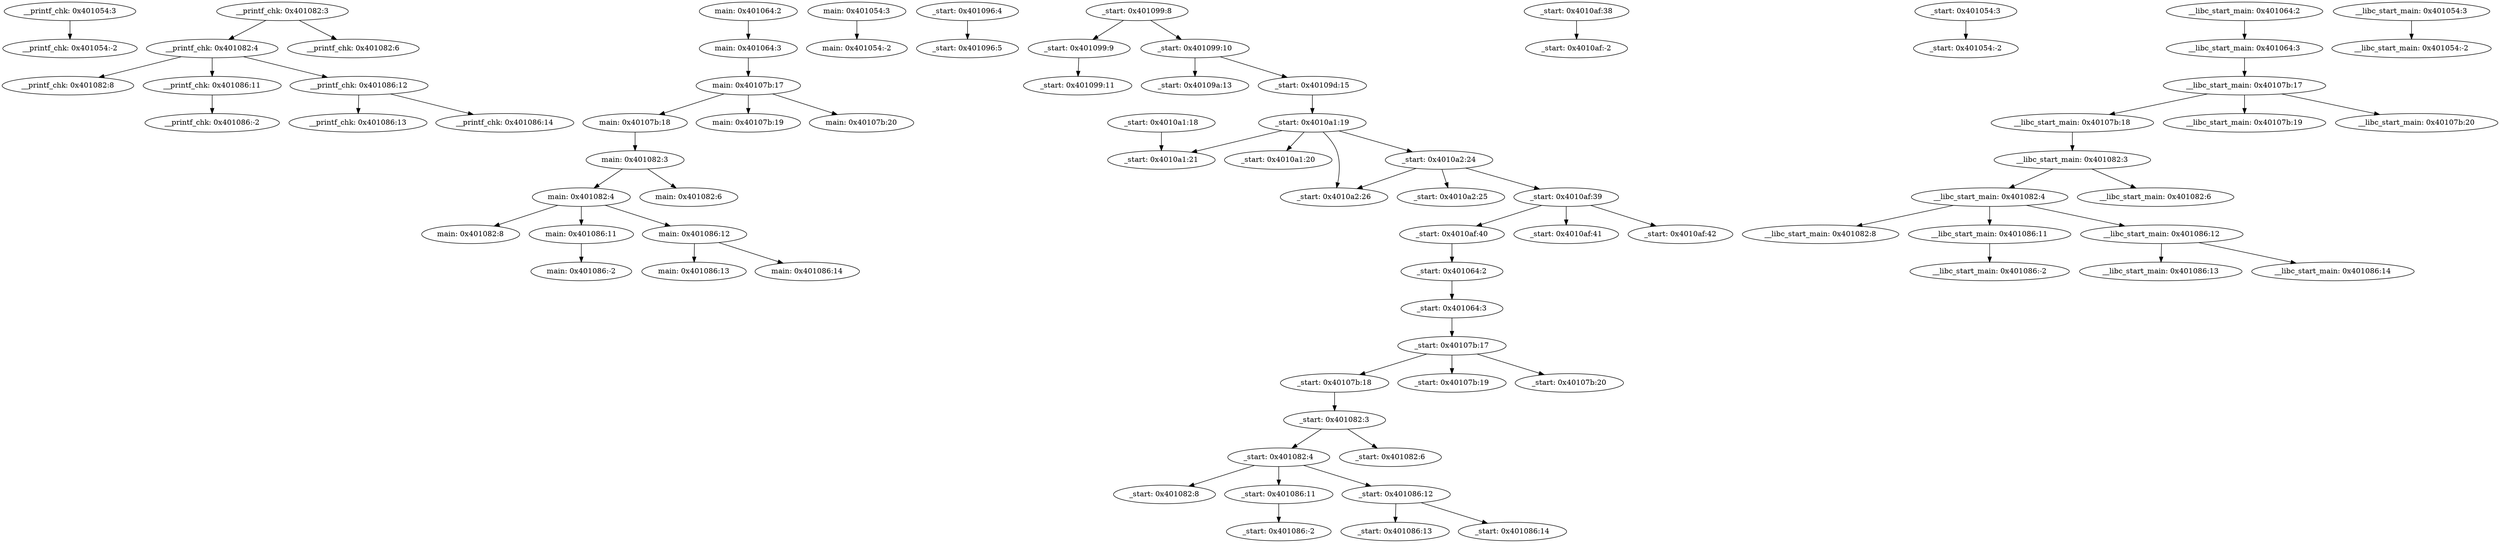 strict digraph {
__printf_chk_401054_3 [label="__printf_chk: 0x401054:3"];
"__printf_chk_401054_-2" [label="__printf_chk: 0x401054:-2"];
__printf_chk_401082_3 [label="__printf_chk: 0x401082:3"];
__printf_chk_401082_4 [label="__printf_chk: 0x401082:4"];
__printf_chk_401082_6 [label="__printf_chk: 0x401082:6"];
__printf_chk_401082_8 [label="__printf_chk: 0x401082:8"];
__printf_chk_401086_11 [label="__printf_chk: 0x401086:11"];
__printf_chk_401086_12 [label="__printf_chk: 0x401086:12"];
"__printf_chk_401086_-2" [label="__printf_chk: 0x401086:-2"];
__printf_chk_401086_13 [label="__printf_chk: 0x401086:13"];
__printf_chk_401086_14 [label="__printf_chk: 0x401086:14"];
main_401064_2 [label="main: 0x401064:2"];
main_401064_3 [label="main: 0x401064:3"];
main_40107b_17 [label="main: 0x40107b:17"];
main_40107b_18 [label="main: 0x40107b:18"];
main_40107b_19 [label="main: 0x40107b:19"];
main_40107b_20 [label="main: 0x40107b:20"];
main_401082_3 [label="main: 0x401082:3"];
main_401054_3 [label="main: 0x401054:3"];
"main_401054_-2" [label="main: 0x401054:-2"];
main_401082_4 [label="main: 0x401082:4"];
main_401082_6 [label="main: 0x401082:6"];
main_401082_8 [label="main: 0x401082:8"];
main_401086_11 [label="main: 0x401086:11"];
main_401086_12 [label="main: 0x401086:12"];
"main_401086_-2" [label="main: 0x401086:-2"];
main_401086_13 [label="main: 0x401086:13"];
main_401086_14 [label="main: 0x401086:14"];
_start_401096_4 [label="_start: 0x401096:4"];
_start_401096_5 [label="_start: 0x401096:5"];
_start_401099_8 [label="_start: 0x401099:8"];
_start_401099_9 [label="_start: 0x401099:9"];
_start_401099_10 [label="_start: 0x401099:10"];
_start_401099_11 [label="_start: 0x401099:11"];
_start_40109a_13 [label="_start: 0x40109a:13"];
_start_40109d_15 [label="_start: 0x40109d:15"];
_start_4010a1_19 [label="_start: 0x4010a1:19"];
_start_4010a1_20 [label="_start: 0x4010a1:20"];
_start_4010a1_21 [label="_start: 0x4010a1:21"];
_start_4010a2_24 [label="_start: 0x4010a2:24"];
_start_4010a2_26 [label="_start: 0x4010a2:26"];
_start_4010a1_18 [label="_start: 0x4010a1:18"];
_start_4010a2_25 [label="_start: 0x4010a2:25"];
_start_4010af_39 [label="_start: 0x4010af:39"];
_start_4010af_40 [label="_start: 0x4010af:40"];
_start_4010af_41 [label="_start: 0x4010af:41"];
_start_4010af_42 [label="_start: 0x4010af:42"];
_start_401064_2 [label="_start: 0x401064:2"];
_start_4010af_38 [label="_start: 0x4010af:38"];
"_start_4010af_-2" [label="_start: 0x4010af:-2"];
_start_401064_3 [label="_start: 0x401064:3"];
_start_40107b_17 [label="_start: 0x40107b:17"];
_start_40107b_18 [label="_start: 0x40107b:18"];
_start_40107b_19 [label="_start: 0x40107b:19"];
_start_40107b_20 [label="_start: 0x40107b:20"];
_start_401082_3 [label="_start: 0x401082:3"];
_start_401054_3 [label="_start: 0x401054:3"];
"_start_401054_-2" [label="_start: 0x401054:-2"];
_start_401082_4 [label="_start: 0x401082:4"];
_start_401082_6 [label="_start: 0x401082:6"];
_start_401082_8 [label="_start: 0x401082:8"];
_start_401086_11 [label="_start: 0x401086:11"];
_start_401086_12 [label="_start: 0x401086:12"];
"_start_401086_-2" [label="_start: 0x401086:-2"];
_start_401086_13 [label="_start: 0x401086:13"];
_start_401086_14 [label="_start: 0x401086:14"];
__libc_start_main_401064_2 [label="__libc_start_main: 0x401064:2"];
__libc_start_main_401064_3 [label="__libc_start_main: 0x401064:3"];
__libc_start_main_40107b_17 [label="__libc_start_main: 0x40107b:17"];
__libc_start_main_40107b_18 [label="__libc_start_main: 0x40107b:18"];
__libc_start_main_40107b_19 [label="__libc_start_main: 0x40107b:19"];
__libc_start_main_40107b_20 [label="__libc_start_main: 0x40107b:20"];
__libc_start_main_401082_3 [label="__libc_start_main: 0x401082:3"];
__libc_start_main_401054_3 [label="__libc_start_main: 0x401054:3"];
"__libc_start_main_401054_-2" [label="__libc_start_main: 0x401054:-2"];
__libc_start_main_401082_4 [label="__libc_start_main: 0x401082:4"];
__libc_start_main_401082_6 [label="__libc_start_main: 0x401082:6"];
__libc_start_main_401082_8 [label="__libc_start_main: 0x401082:8"];
__libc_start_main_401086_11 [label="__libc_start_main: 0x401086:11"];
__libc_start_main_401086_12 [label="__libc_start_main: 0x401086:12"];
"__libc_start_main_401086_-2" [label="__libc_start_main: 0x401086:-2"];
__libc_start_main_401086_13 [label="__libc_start_main: 0x401086:13"];
__libc_start_main_401086_14 [label="__libc_start_main: 0x401086:14"];
__printf_chk_401054_3 -> "__printf_chk_401054_-2";
__printf_chk_401082_3 -> __printf_chk_401082_4;
__printf_chk_401082_3 -> __printf_chk_401082_6;
__printf_chk_401082_4 -> __printf_chk_401082_8;
__printf_chk_401082_4 -> __printf_chk_401086_11;
__printf_chk_401082_4 -> __printf_chk_401086_12;
__printf_chk_401086_11 -> "__printf_chk_401086_-2";
__printf_chk_401086_12 -> __printf_chk_401086_13;
__printf_chk_401086_12 -> __printf_chk_401086_14;
main_401064_2 -> main_401064_3;
main_401064_3 -> main_40107b_17;
main_40107b_17 -> main_40107b_18;
main_40107b_17 -> main_40107b_19;
main_40107b_17 -> main_40107b_20;
main_40107b_18 -> main_401082_3;
main_401082_3 -> main_401082_4;
main_401082_3 -> main_401082_6;
main_401054_3 -> "main_401054_-2";
main_401082_4 -> main_401082_8;
main_401082_4 -> main_401086_11;
main_401082_4 -> main_401086_12;
main_401086_11 -> "main_401086_-2";
main_401086_12 -> main_401086_13;
main_401086_12 -> main_401086_14;
_start_401096_4 -> _start_401096_5;
_start_401099_8 -> _start_401099_9;
_start_401099_8 -> _start_401099_10;
_start_401099_9 -> _start_401099_11;
_start_401099_10 -> _start_40109a_13;
_start_401099_10 -> _start_40109d_15;
_start_40109d_15 -> _start_4010a1_19;
_start_4010a1_19 -> _start_4010a1_20;
_start_4010a1_19 -> _start_4010a1_21;
_start_4010a1_19 -> _start_4010a2_24;
_start_4010a1_19 -> _start_4010a2_26;
_start_4010a2_24 -> _start_4010a2_25;
_start_4010a2_24 -> _start_4010a2_26;
_start_4010a2_24 -> _start_4010af_39;
_start_4010a1_18 -> _start_4010a1_21;
_start_4010af_39 -> _start_4010af_40;
_start_4010af_39 -> _start_4010af_41;
_start_4010af_39 -> _start_4010af_42;
_start_4010af_40 -> _start_401064_2;
_start_401064_2 -> _start_401064_3;
_start_4010af_38 -> "_start_4010af_-2";
_start_401064_3 -> _start_40107b_17;
_start_40107b_17 -> _start_40107b_18;
_start_40107b_17 -> _start_40107b_19;
_start_40107b_17 -> _start_40107b_20;
_start_40107b_18 -> _start_401082_3;
_start_401082_3 -> _start_401082_4;
_start_401082_3 -> _start_401082_6;
_start_401054_3 -> "_start_401054_-2";
_start_401082_4 -> _start_401082_8;
_start_401082_4 -> _start_401086_11;
_start_401082_4 -> _start_401086_12;
_start_401086_11 -> "_start_401086_-2";
_start_401086_12 -> _start_401086_13;
_start_401086_12 -> _start_401086_14;
__libc_start_main_401064_2 -> __libc_start_main_401064_3;
__libc_start_main_401064_3 -> __libc_start_main_40107b_17;
__libc_start_main_40107b_17 -> __libc_start_main_40107b_18;
__libc_start_main_40107b_17 -> __libc_start_main_40107b_19;
__libc_start_main_40107b_17 -> __libc_start_main_40107b_20;
__libc_start_main_40107b_18 -> __libc_start_main_401082_3;
__libc_start_main_401082_3 -> __libc_start_main_401082_4;
__libc_start_main_401082_3 -> __libc_start_main_401082_6;
__libc_start_main_401054_3 -> "__libc_start_main_401054_-2";
__libc_start_main_401082_4 -> __libc_start_main_401082_8;
__libc_start_main_401082_4 -> __libc_start_main_401086_11;
__libc_start_main_401082_4 -> __libc_start_main_401086_12;
__libc_start_main_401086_11 -> "__libc_start_main_401086_-2";
__libc_start_main_401086_12 -> __libc_start_main_401086_13;
__libc_start_main_401086_12 -> __libc_start_main_401086_14;
}
